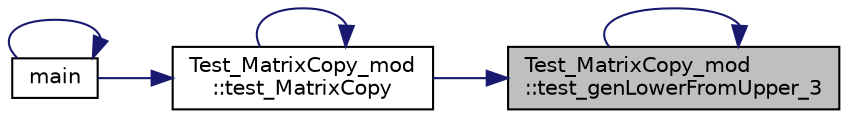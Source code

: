 digraph "Test_MatrixCopy_mod::test_genLowerFromUpper_3"
{
 // LATEX_PDF_SIZE
  edge [fontname="Helvetica",fontsize="10",labelfontname="Helvetica",labelfontsize="10"];
  node [fontname="Helvetica",fontsize="10",shape=record];
  rankdir="RL";
  Node1 [label="Test_MatrixCopy_mod\l::test_genLowerFromUpper_3",height=0.2,width=0.4,color="black", fillcolor="grey75", style="filled", fontcolor="black",tooltip="Test the accuracy of MatrixCopy_mod::genLowerFromUpper() with the input optional value diagEnabled = ..."];
  Node1 -> Node1 [dir="back",color="midnightblue",fontsize="10",style="solid"];
  Node1 -> Node2 [dir="back",color="midnightblue",fontsize="10",style="solid"];
  Node2 [label="Test_MatrixCopy_mod\l::test_MatrixCopy",height=0.2,width=0.4,color="black", fillcolor="white", style="filled",URL="$namespaceTest__MatrixCopy__mod.html#a400f4c2cb97bdd6100732401db3417db",tooltip=" "];
  Node2 -> Node3 [dir="back",color="midnightblue",fontsize="10",style="solid"];
  Node3 [label="main",height=0.2,width=0.4,color="black", fillcolor="white", style="filled",URL="$main_8f90.html#a8ec2266d83cd6c0b762cbcbc92c0af3d",tooltip="This is main entry to the tests of the ParaMonte kernel library."];
  Node3 -> Node3 [dir="back",color="midnightblue",fontsize="10",style="solid"];
  Node2 -> Node2 [dir="back",color="midnightblue",fontsize="10",style="solid"];
}
